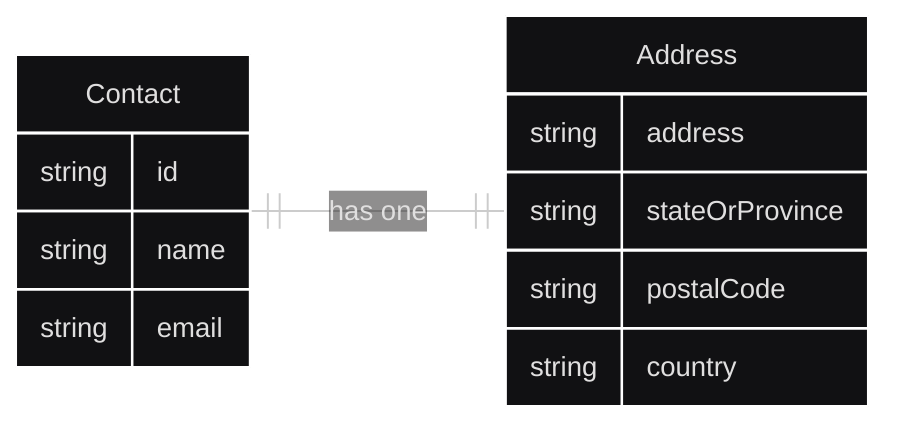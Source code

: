 ---
config:
  theme: redux-dark
---
erDiagram
	direction LR
	Contact {
		string id  ""  
		string name  ""  
		string email  ""  
	}
	Address {
		string address  ""
		string stateOrProvince  ""
		string postalCode  ""
		string country  ""
	}
	Contact||--||Address:"has one"
